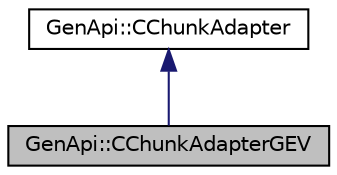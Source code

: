 digraph "GenApi::CChunkAdapterGEV"
{
  edge [fontname="Helvetica",fontsize="10",labelfontname="Helvetica",labelfontsize="10"];
  node [fontname="Helvetica",fontsize="10",shape=record];
  Node1 [label="GenApi::CChunkAdapterGEV",height=0.2,width=0.4,color="black", fillcolor="grey75", style="filled", fontcolor="black"];
  Node2 -> Node1 [dir="back",color="midnightblue",fontsize="10",style="solid",fontname="Helvetica"];
  Node2 [label="GenApi::CChunkAdapter",height=0.2,width=0.4,color="black", fillcolor="white", style="filled",URL="$class_gen_api_1_1_c_chunk_adapter.html",tooltip="Connects a chunked buffer to a node map. "];
}
